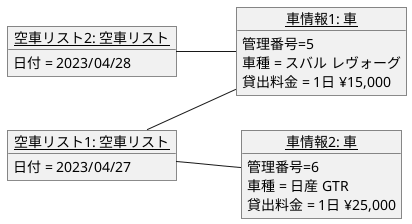 @startuml オブジェクト図
left to right direction
object "<u>空車リスト2: 空車リスト</u>" as k2 {
日付 = 2023/04/28
}
object "<u>空車リスト1: 空車リスト</u>" as k1 {
日付 = 2023/04/27
}
object "<u>車情報1: 車</u>" as car1 {
管理番号=5
車種 = スバル レヴォーグ
貸出料金 = 1日 ¥15,000
}
object "<u>車情報2: 車</u>" as car2 {
管理番号=6
車種 = 日産 GTR
貸出料金 = 1日 ¥25,000
}
k1 -- car1
k1 -- car2
k2 -- car1
@enduml